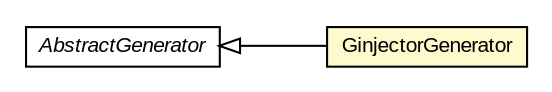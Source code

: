 #!/usr/local/bin/dot
#
# Class diagram 
# Generated by UMLGraph version R5_6-24-gf6e263 (http://www.umlgraph.org/)
#

digraph G {
	edge [fontname="arial",fontsize=10,labelfontname="arial",labelfontsize=10];
	node [fontname="arial",fontsize=10,shape=plaintext];
	nodesep=0.25;
	ranksep=0.5;
	rankdir=LR;
	// com.gwtplatform.mvp.rebind.GinjectorGenerator
	c274580 [label=<<table title="com.gwtplatform.mvp.rebind.GinjectorGenerator" border="0" cellborder="1" cellspacing="0" cellpadding="2" port="p" bgcolor="lemonChiffon" href="./GinjectorGenerator.html">
		<tr><td><table border="0" cellspacing="0" cellpadding="1">
<tr><td align="center" balign="center"> GinjectorGenerator </td></tr>
		</table></td></tr>
		</table>>, URL="./GinjectorGenerator.html", fontname="arial", fontcolor="black", fontsize=10.0];
	// com.gwtplatform.mvp.rebind.AbstractGenerator
	c274585 [label=<<table title="com.gwtplatform.mvp.rebind.AbstractGenerator" border="0" cellborder="1" cellspacing="0" cellpadding="2" port="p" href="./AbstractGenerator.html">
		<tr><td><table border="0" cellspacing="0" cellpadding="1">
<tr><td align="center" balign="center"><font face="arial italic"> AbstractGenerator </font></td></tr>
		</table></td></tr>
		</table>>, URL="./AbstractGenerator.html", fontname="arial", fontcolor="black", fontsize=10.0];
	//com.gwtplatform.mvp.rebind.GinjectorGenerator extends com.gwtplatform.mvp.rebind.AbstractGenerator
	c274585:p -> c274580:p [dir=back,arrowtail=empty];
}

